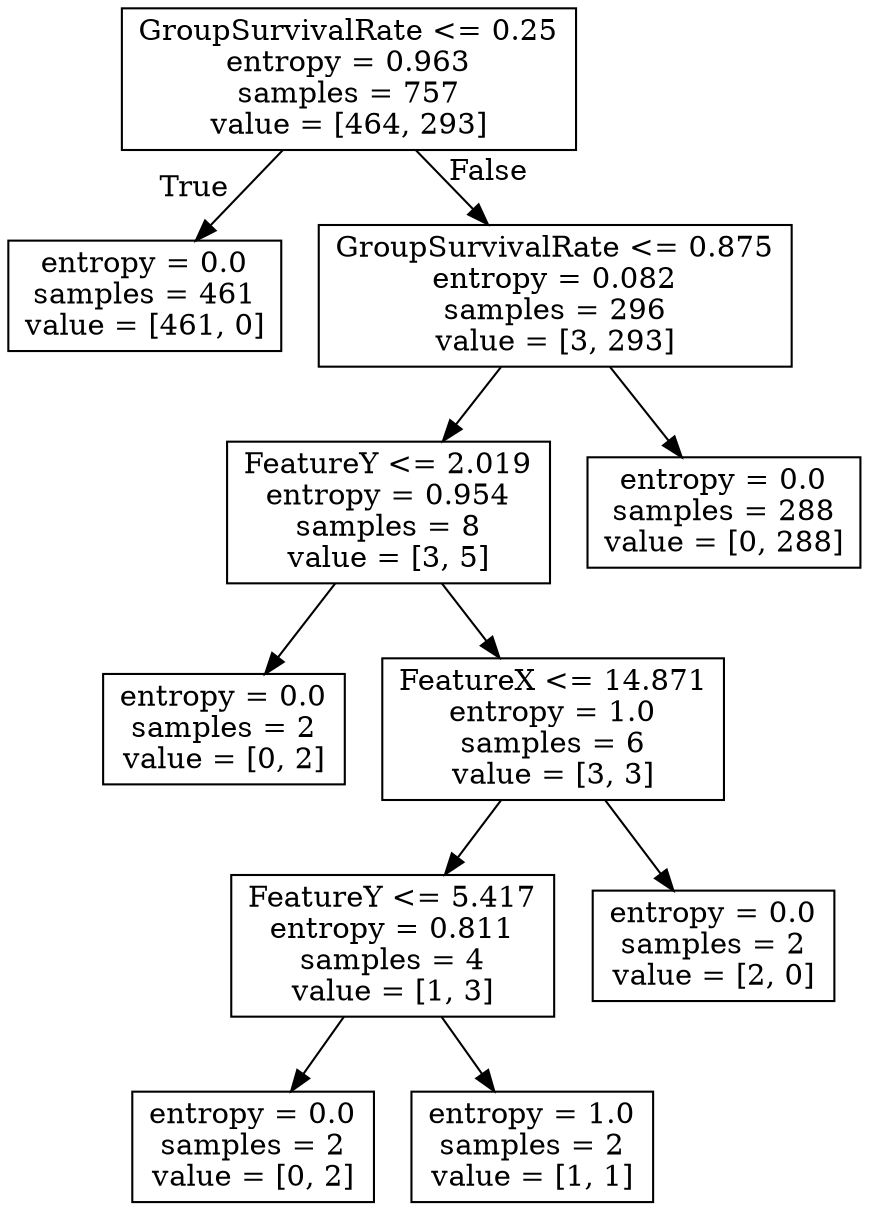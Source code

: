 digraph Tree {
node [shape=box] ;
0 [label="GroupSurvivalRate <= 0.25\nentropy = 0.963\nsamples = 757\nvalue = [464, 293]"] ;
1 [label="entropy = 0.0\nsamples = 461\nvalue = [461, 0]"] ;
0 -> 1 [labeldistance=2.5, labelangle=45, headlabel="True"] ;
2 [label="GroupSurvivalRate <= 0.875\nentropy = 0.082\nsamples = 296\nvalue = [3, 293]"] ;
0 -> 2 [labeldistance=2.5, labelangle=-45, headlabel="False"] ;
3 [label="FeatureY <= 2.019\nentropy = 0.954\nsamples = 8\nvalue = [3, 5]"] ;
2 -> 3 ;
4 [label="entropy = 0.0\nsamples = 2\nvalue = [0, 2]"] ;
3 -> 4 ;
5 [label="FeatureX <= 14.871\nentropy = 1.0\nsamples = 6\nvalue = [3, 3]"] ;
3 -> 5 ;
6 [label="FeatureY <= 5.417\nentropy = 0.811\nsamples = 4\nvalue = [1, 3]"] ;
5 -> 6 ;
7 [label="entropy = 0.0\nsamples = 2\nvalue = [0, 2]"] ;
6 -> 7 ;
8 [label="entropy = 1.0\nsamples = 2\nvalue = [1, 1]"] ;
6 -> 8 ;
9 [label="entropy = 0.0\nsamples = 2\nvalue = [2, 0]"] ;
5 -> 9 ;
10 [label="entropy = 0.0\nsamples = 288\nvalue = [0, 288]"] ;
2 -> 10 ;
}
